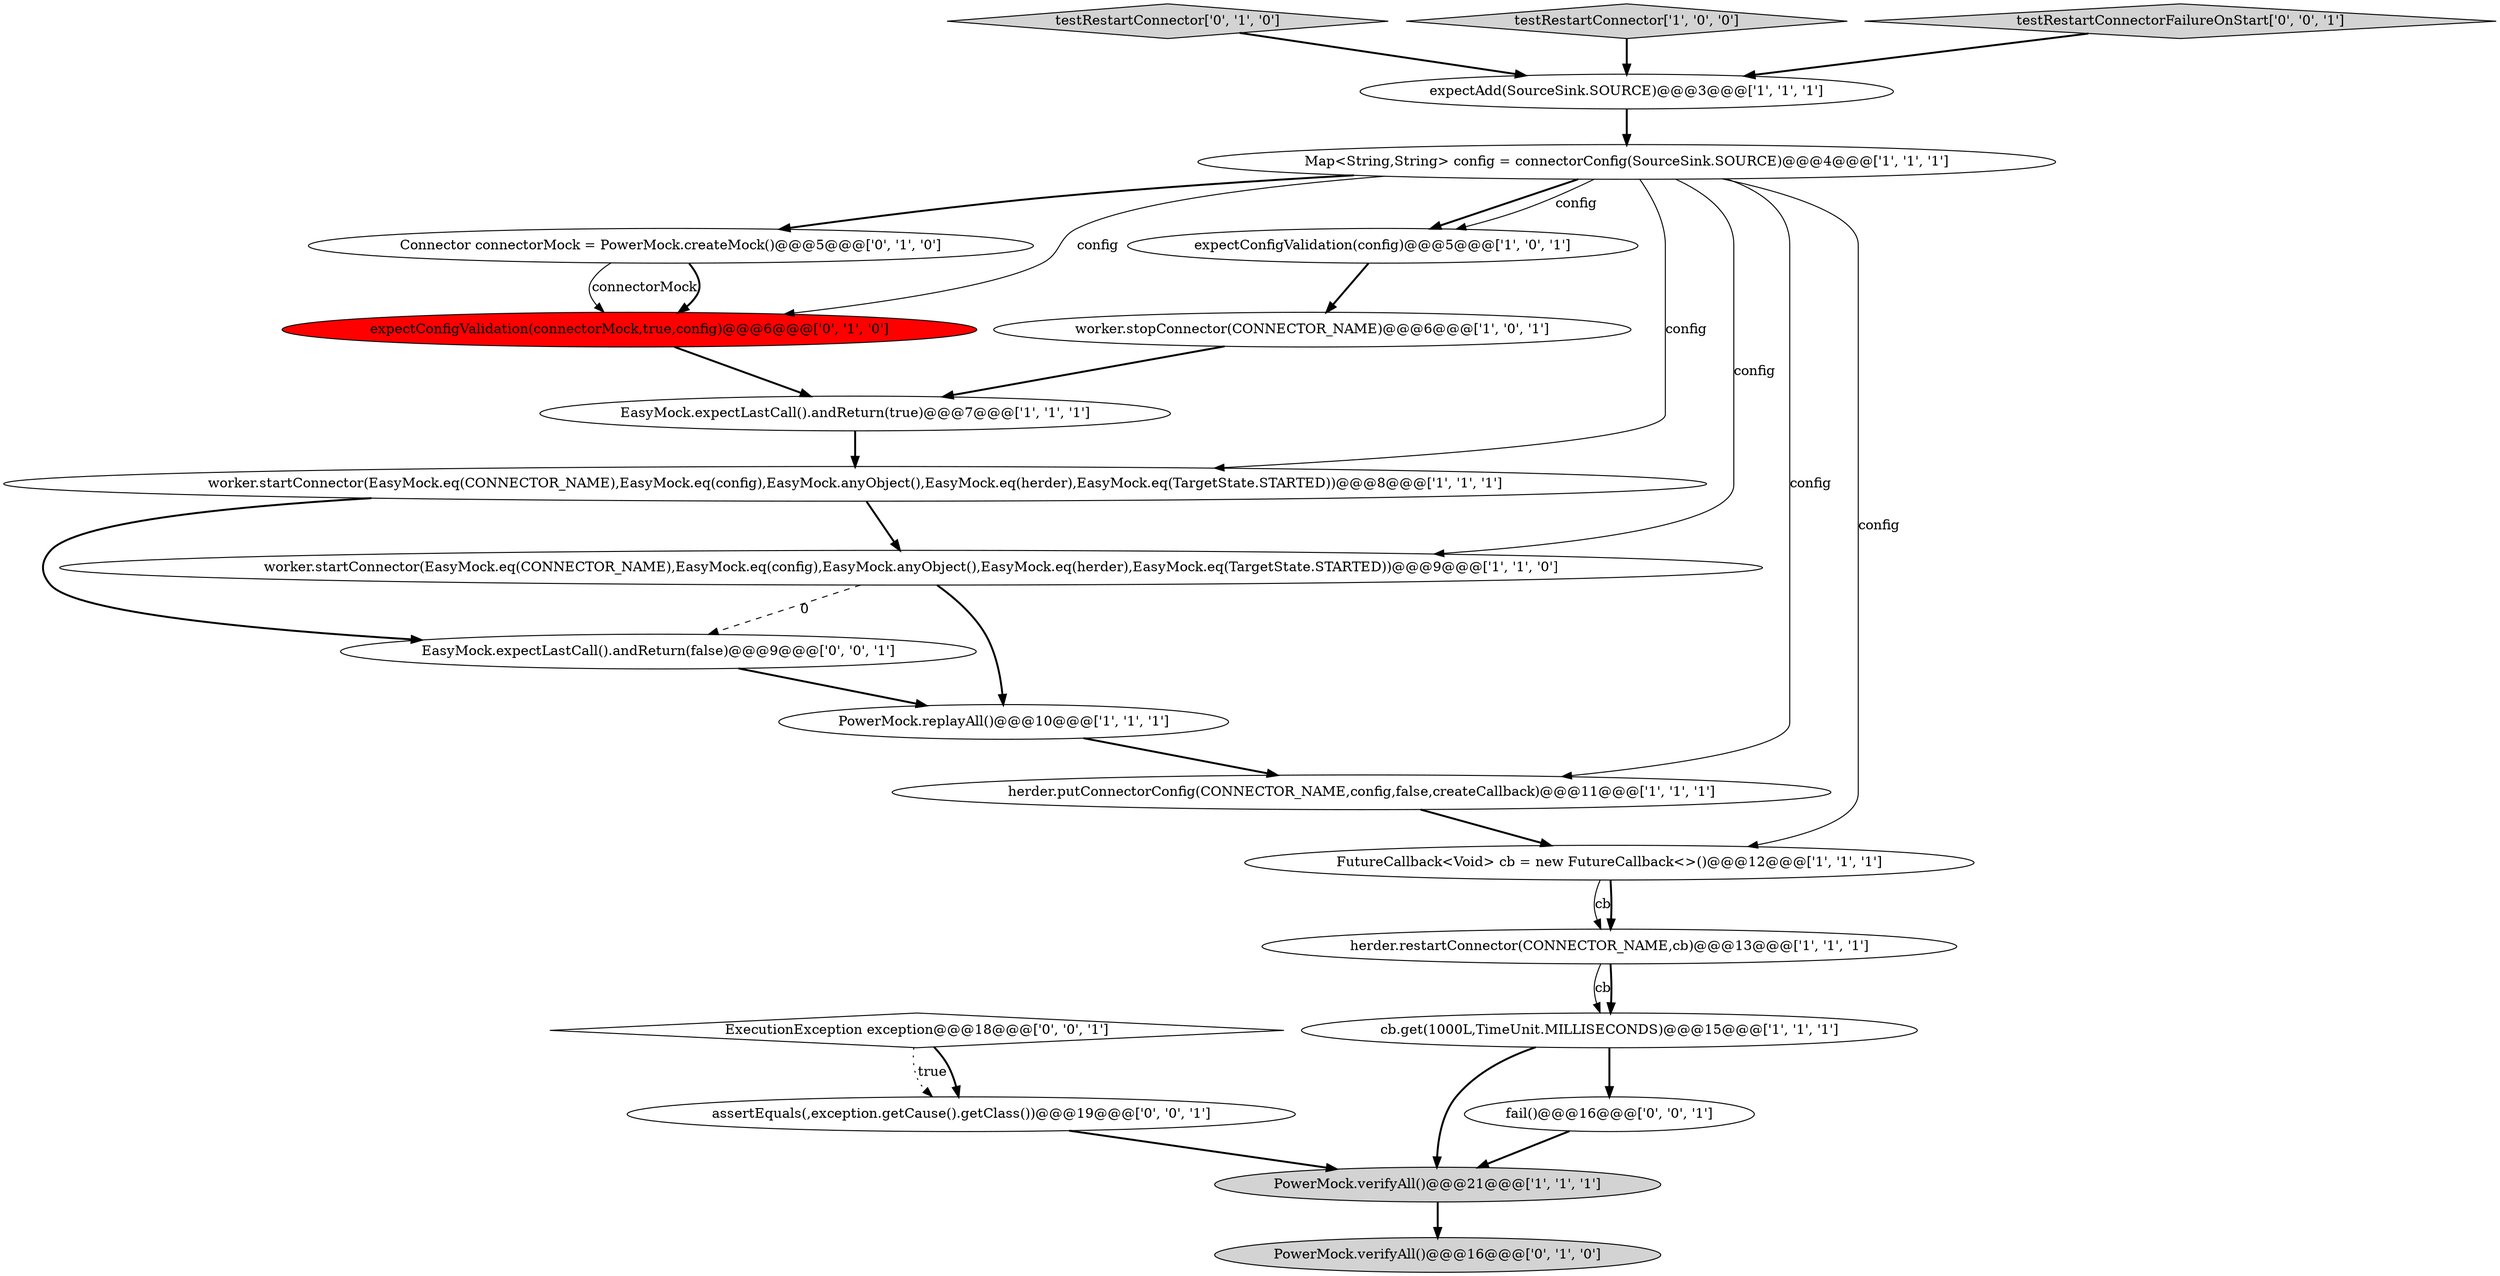 digraph {
20 [style = filled, label = "EasyMock.expectLastCall().andReturn(false)@@@9@@@['0', '0', '1']", fillcolor = white, shape = ellipse image = "AAA0AAABBB3BBB"];
2 [style = filled, label = "PowerMock.replayAll()@@@10@@@['1', '1', '1']", fillcolor = white, shape = ellipse image = "AAA0AAABBB1BBB"];
9 [style = filled, label = "worker.startConnector(EasyMock.eq(CONNECTOR_NAME),EasyMock.eq(config),EasyMock.anyObject(),EasyMock.eq(herder),EasyMock.eq(TargetState.STARTED))@@@9@@@['1', '1', '0']", fillcolor = white, shape = ellipse image = "AAA0AAABBB1BBB"];
17 [style = filled, label = "testRestartConnector['0', '1', '0']", fillcolor = lightgray, shape = diamond image = "AAA0AAABBB2BBB"];
7 [style = filled, label = "EasyMock.expectLastCall().andReturn(true)@@@7@@@['1', '1', '1']", fillcolor = white, shape = ellipse image = "AAA0AAABBB1BBB"];
8 [style = filled, label = "testRestartConnector['1', '0', '0']", fillcolor = lightgray, shape = diamond image = "AAA0AAABBB1BBB"];
22 [style = filled, label = "testRestartConnectorFailureOnStart['0', '0', '1']", fillcolor = lightgray, shape = diamond image = "AAA0AAABBB3BBB"];
0 [style = filled, label = "Map<String,String> config = connectorConfig(SourceSink.SOURCE)@@@4@@@['1', '1', '1']", fillcolor = white, shape = ellipse image = "AAA0AAABBB1BBB"];
4 [style = filled, label = "PowerMock.verifyAll()@@@21@@@['1', '1', '1']", fillcolor = lightgray, shape = ellipse image = "AAA0AAABBB1BBB"];
16 [style = filled, label = "Connector connectorMock = PowerMock.createMock()@@@5@@@['0', '1', '0']", fillcolor = white, shape = ellipse image = "AAA0AAABBB2BBB"];
11 [style = filled, label = "worker.stopConnector(CONNECTOR_NAME)@@@6@@@['1', '0', '1']", fillcolor = white, shape = ellipse image = "AAA0AAABBB1BBB"];
10 [style = filled, label = "expectAdd(SourceSink.SOURCE)@@@3@@@['1', '1', '1']", fillcolor = white, shape = ellipse image = "AAA0AAABBB1BBB"];
21 [style = filled, label = "assertEquals(,exception.getCause().getClass())@@@19@@@['0', '0', '1']", fillcolor = white, shape = ellipse image = "AAA0AAABBB3BBB"];
3 [style = filled, label = "herder.restartConnector(CONNECTOR_NAME,cb)@@@13@@@['1', '1', '1']", fillcolor = white, shape = ellipse image = "AAA0AAABBB1BBB"];
18 [style = filled, label = "fail()@@@16@@@['0', '0', '1']", fillcolor = white, shape = ellipse image = "AAA0AAABBB3BBB"];
5 [style = filled, label = "herder.putConnectorConfig(CONNECTOR_NAME,config,false,createCallback)@@@11@@@['1', '1', '1']", fillcolor = white, shape = ellipse image = "AAA0AAABBB1BBB"];
13 [style = filled, label = "expectConfigValidation(config)@@@5@@@['1', '0', '1']", fillcolor = white, shape = ellipse image = "AAA0AAABBB1BBB"];
1 [style = filled, label = "FutureCallback<Void> cb = new FutureCallback<>()@@@12@@@['1', '1', '1']", fillcolor = white, shape = ellipse image = "AAA0AAABBB1BBB"];
6 [style = filled, label = "cb.get(1000L,TimeUnit.MILLISECONDS)@@@15@@@['1', '1', '1']", fillcolor = white, shape = ellipse image = "AAA0AAABBB1BBB"];
12 [style = filled, label = "worker.startConnector(EasyMock.eq(CONNECTOR_NAME),EasyMock.eq(config),EasyMock.anyObject(),EasyMock.eq(herder),EasyMock.eq(TargetState.STARTED))@@@8@@@['1', '1', '1']", fillcolor = white, shape = ellipse image = "AAA0AAABBB1BBB"];
15 [style = filled, label = "PowerMock.verifyAll()@@@16@@@['0', '1', '0']", fillcolor = lightgray, shape = ellipse image = "AAA0AAABBB2BBB"];
19 [style = filled, label = "ExecutionException exception@@@18@@@['0', '0', '1']", fillcolor = white, shape = diamond image = "AAA0AAABBB3BBB"];
14 [style = filled, label = "expectConfigValidation(connectorMock,true,config)@@@6@@@['0', '1', '0']", fillcolor = red, shape = ellipse image = "AAA1AAABBB2BBB"];
9->20 [style = dashed, label="0"];
17->10 [style = bold, label=""];
8->10 [style = bold, label=""];
0->16 [style = bold, label=""];
0->5 [style = solid, label="config"];
0->13 [style = bold, label=""];
7->12 [style = bold, label=""];
9->2 [style = bold, label=""];
6->18 [style = bold, label=""];
1->3 [style = solid, label="cb"];
3->6 [style = solid, label="cb"];
0->12 [style = solid, label="config"];
4->15 [style = bold, label=""];
1->3 [style = bold, label=""];
12->20 [style = bold, label=""];
3->6 [style = bold, label=""];
19->21 [style = dotted, label="true"];
12->9 [style = bold, label=""];
13->11 [style = bold, label=""];
16->14 [style = solid, label="connectorMock"];
14->7 [style = bold, label=""];
20->2 [style = bold, label=""];
0->1 [style = solid, label="config"];
5->1 [style = bold, label=""];
6->4 [style = bold, label=""];
18->4 [style = bold, label=""];
10->0 [style = bold, label=""];
22->10 [style = bold, label=""];
0->13 [style = solid, label="config"];
16->14 [style = bold, label=""];
0->14 [style = solid, label="config"];
11->7 [style = bold, label=""];
0->9 [style = solid, label="config"];
2->5 [style = bold, label=""];
21->4 [style = bold, label=""];
19->21 [style = bold, label=""];
}
